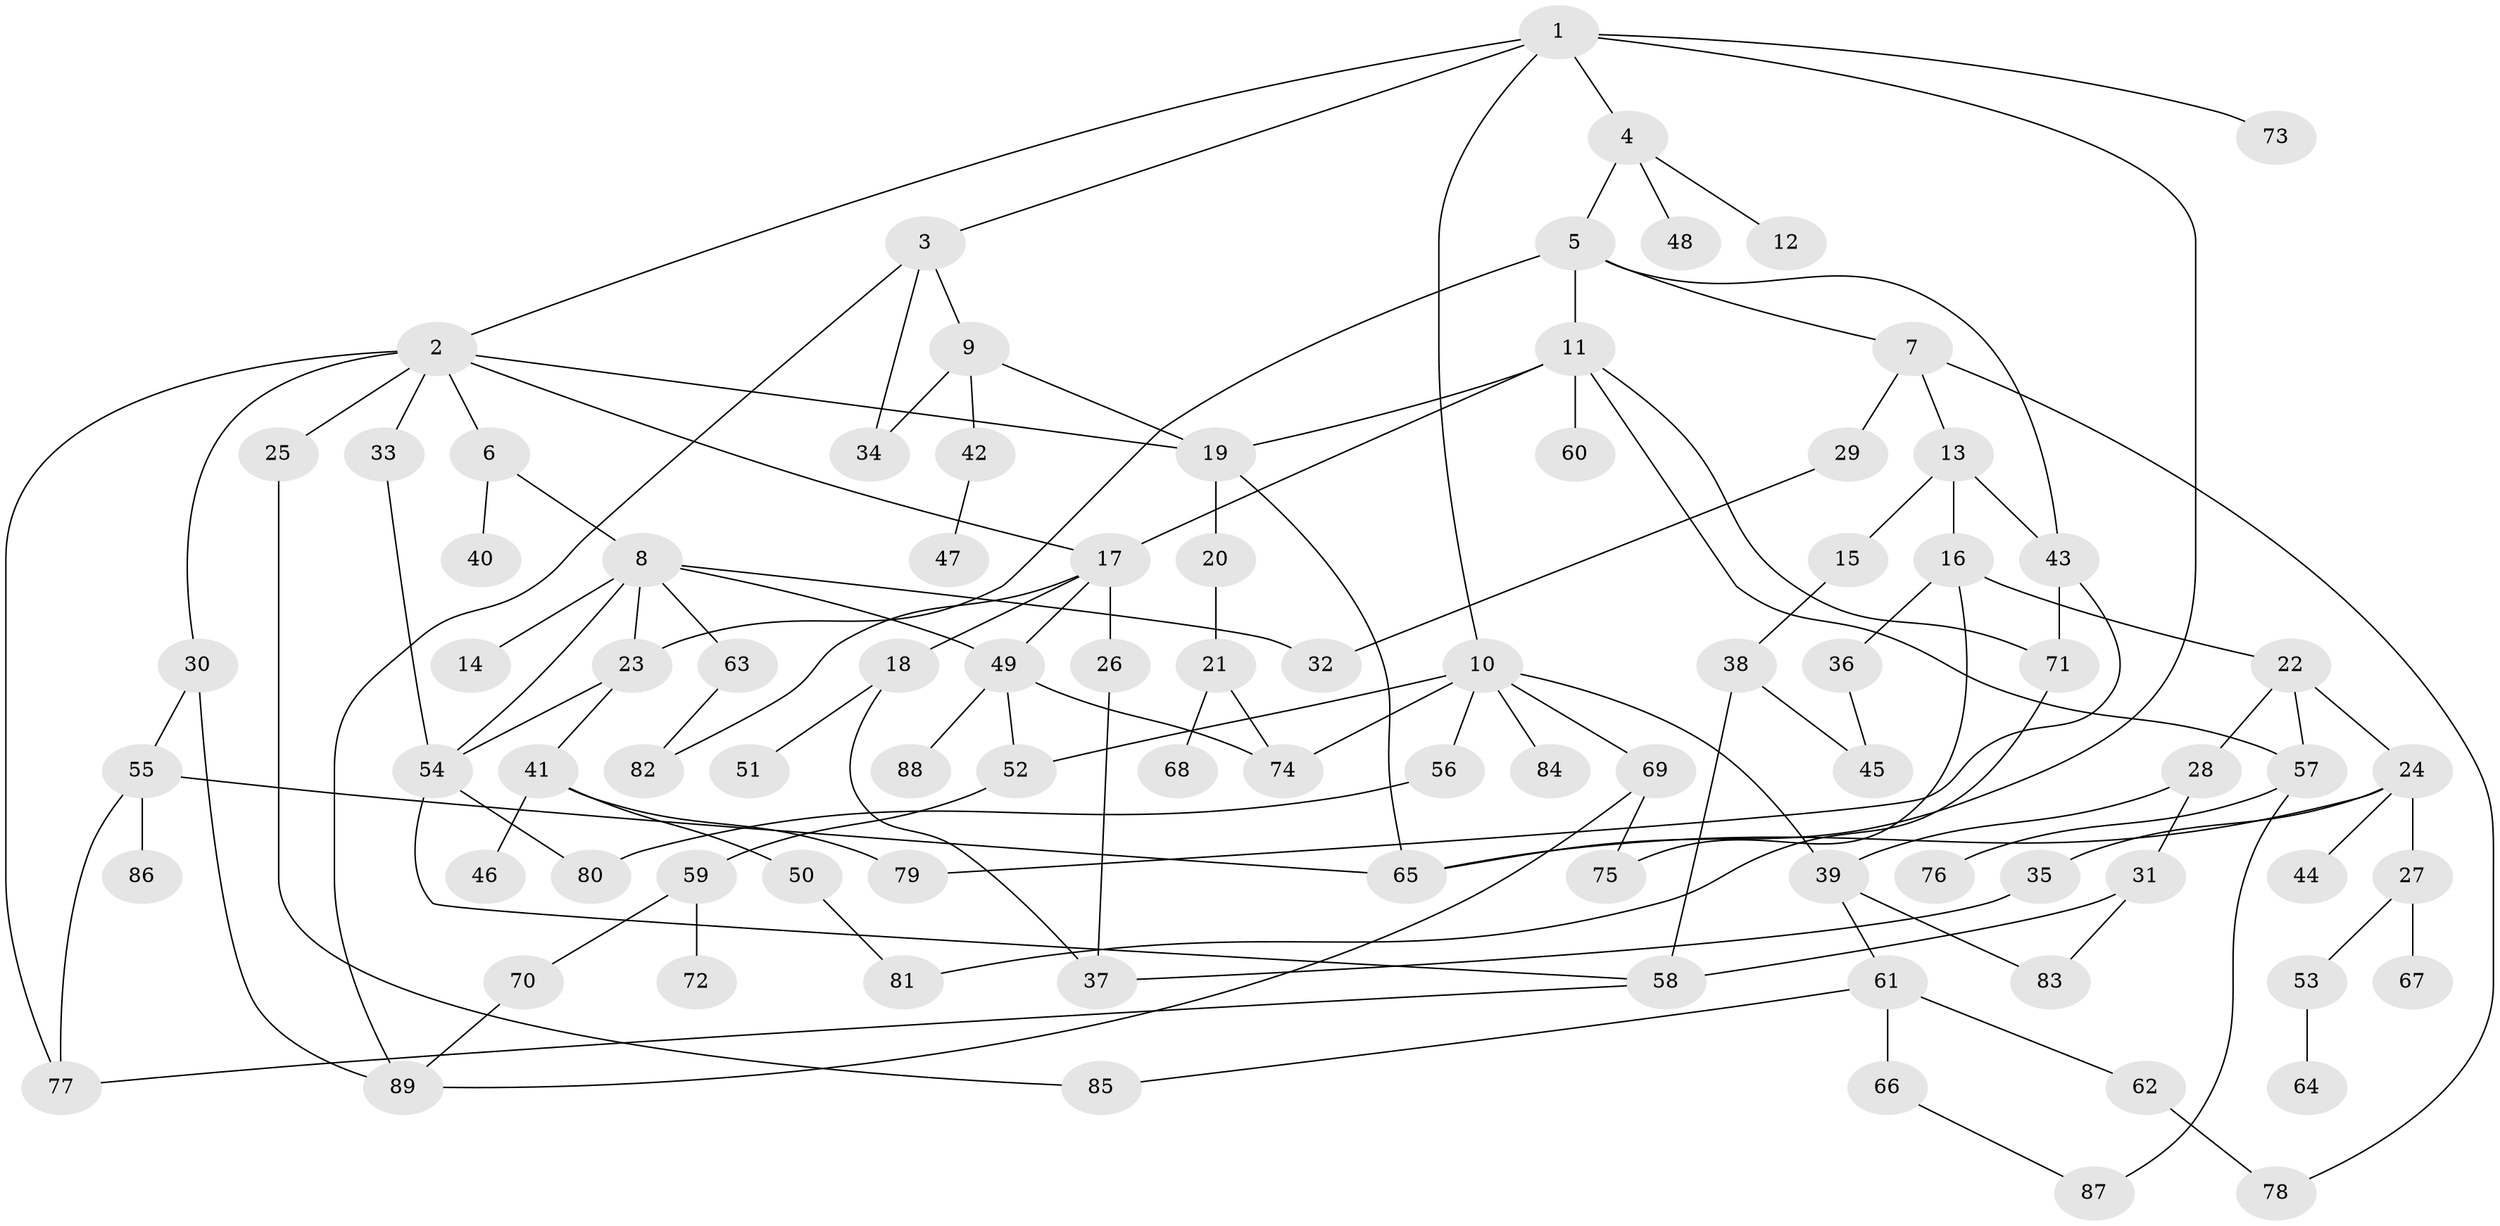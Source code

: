 // coarse degree distribution, {6: 0.11428571428571428, 3: 0.14285714285714285, 1: 0.3142857142857143, 2: 0.2571428571428571, 5: 0.02857142857142857, 4: 0.08571428571428572, 14: 0.02857142857142857, 9: 0.02857142857142857}
// Generated by graph-tools (version 1.1) at 2025/46/03/04/25 21:46:19]
// undirected, 89 vertices, 126 edges
graph export_dot {
graph [start="1"]
  node [color=gray90,style=filled];
  1;
  2;
  3;
  4;
  5;
  6;
  7;
  8;
  9;
  10;
  11;
  12;
  13;
  14;
  15;
  16;
  17;
  18;
  19;
  20;
  21;
  22;
  23;
  24;
  25;
  26;
  27;
  28;
  29;
  30;
  31;
  32;
  33;
  34;
  35;
  36;
  37;
  38;
  39;
  40;
  41;
  42;
  43;
  44;
  45;
  46;
  47;
  48;
  49;
  50;
  51;
  52;
  53;
  54;
  55;
  56;
  57;
  58;
  59;
  60;
  61;
  62;
  63;
  64;
  65;
  66;
  67;
  68;
  69;
  70;
  71;
  72;
  73;
  74;
  75;
  76;
  77;
  78;
  79;
  80;
  81;
  82;
  83;
  84;
  85;
  86;
  87;
  88;
  89;
  1 -- 2;
  1 -- 3;
  1 -- 4;
  1 -- 10;
  1 -- 73;
  1 -- 65;
  2 -- 6;
  2 -- 25;
  2 -- 30;
  2 -- 33;
  2 -- 77;
  2 -- 17;
  2 -- 19;
  3 -- 9;
  3 -- 89;
  3 -- 34;
  4 -- 5;
  4 -- 12;
  4 -- 48;
  5 -- 7;
  5 -- 11;
  5 -- 23;
  5 -- 43;
  6 -- 8;
  6 -- 40;
  7 -- 13;
  7 -- 29;
  7 -- 78;
  8 -- 14;
  8 -- 49;
  8 -- 63;
  8 -- 54;
  8 -- 23;
  8 -- 32;
  9 -- 34;
  9 -- 42;
  9 -- 19;
  10 -- 56;
  10 -- 69;
  10 -- 74;
  10 -- 84;
  10 -- 39;
  10 -- 52;
  11 -- 17;
  11 -- 19;
  11 -- 60;
  11 -- 71;
  11 -- 57;
  13 -- 15;
  13 -- 16;
  13 -- 43;
  15 -- 38;
  16 -- 22;
  16 -- 36;
  16 -- 75;
  17 -- 18;
  17 -- 26;
  17 -- 82;
  17 -- 49;
  18 -- 37;
  18 -- 51;
  19 -- 20;
  19 -- 65;
  20 -- 21;
  21 -- 68;
  21 -- 74;
  22 -- 24;
  22 -- 28;
  22 -- 57;
  23 -- 41;
  23 -- 54;
  24 -- 27;
  24 -- 35;
  24 -- 44;
  24 -- 65;
  25 -- 85;
  26 -- 37;
  27 -- 53;
  27 -- 67;
  28 -- 31;
  28 -- 39;
  29 -- 32;
  30 -- 55;
  30 -- 89;
  31 -- 83;
  31 -- 58;
  33 -- 54;
  35 -- 37;
  36 -- 45;
  38 -- 45;
  38 -- 58;
  39 -- 61;
  39 -- 83;
  41 -- 46;
  41 -- 50;
  41 -- 79;
  42 -- 47;
  43 -- 79;
  43 -- 71;
  49 -- 52;
  49 -- 88;
  49 -- 74;
  50 -- 81;
  52 -- 59;
  53 -- 64;
  54 -- 58;
  54 -- 80;
  55 -- 65;
  55 -- 77;
  55 -- 86;
  56 -- 80;
  57 -- 76;
  57 -- 87;
  58 -- 77;
  59 -- 70;
  59 -- 72;
  61 -- 62;
  61 -- 66;
  61 -- 85;
  62 -- 78;
  63 -- 82;
  66 -- 87;
  69 -- 75;
  69 -- 89;
  70 -- 89;
  71 -- 81;
}

